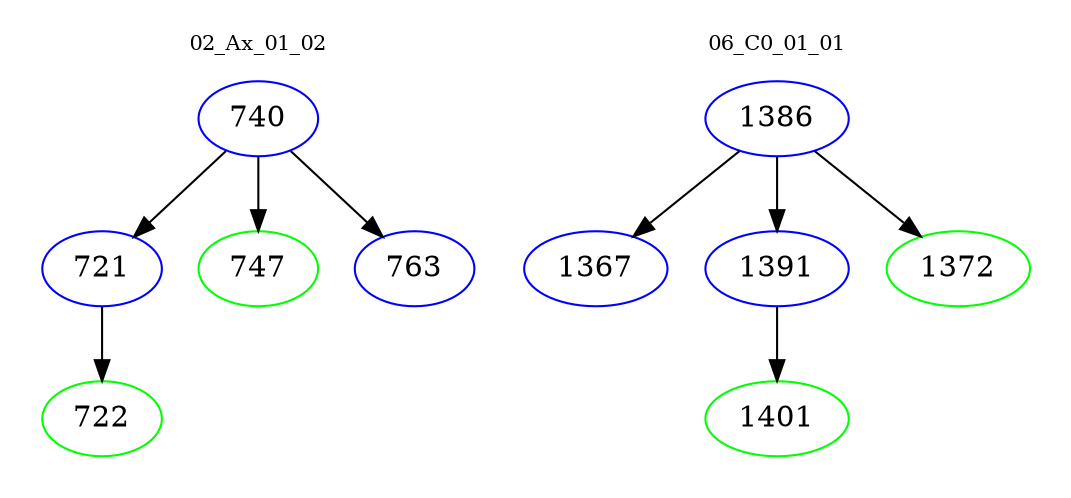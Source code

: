 digraph{
subgraph cluster_0 {
color = white
label = "02_Ax_01_02";
fontsize=10;
T0_740 [label="740", color="blue"]
T0_740 -> T0_721 [color="black"]
T0_721 [label="721", color="blue"]
T0_721 -> T0_722 [color="black"]
T0_722 [label="722", color="green"]
T0_740 -> T0_747 [color="black"]
T0_747 [label="747", color="green"]
T0_740 -> T0_763 [color="black"]
T0_763 [label="763", color="blue"]
}
subgraph cluster_1 {
color = white
label = "06_C0_01_01";
fontsize=10;
T1_1386 [label="1386", color="blue"]
T1_1386 -> T1_1367 [color="black"]
T1_1367 [label="1367", color="blue"]
T1_1386 -> T1_1391 [color="black"]
T1_1391 [label="1391", color="blue"]
T1_1391 -> T1_1401 [color="black"]
T1_1401 [label="1401", color="green"]
T1_1386 -> T1_1372 [color="black"]
T1_1372 [label="1372", color="green"]
}
}

